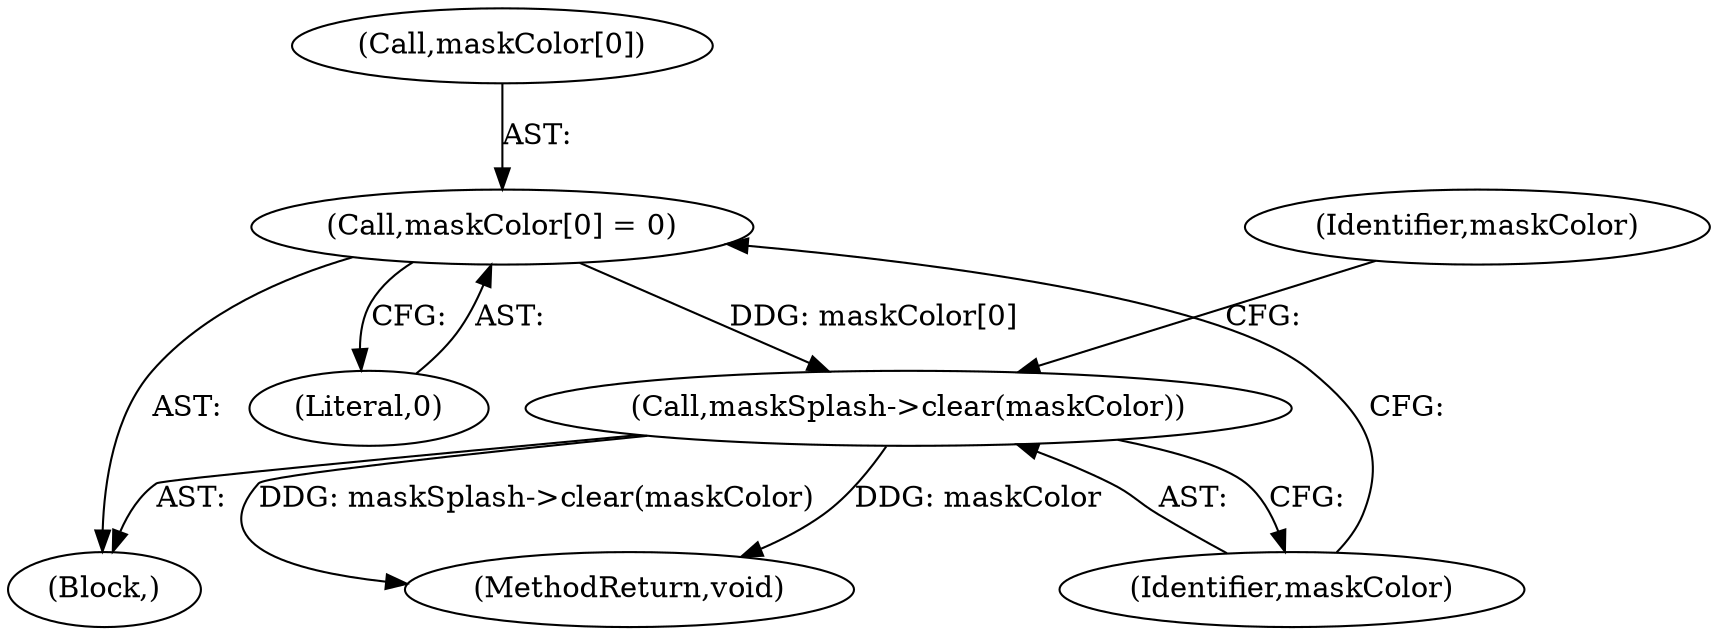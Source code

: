 digraph "0_poppler_7b2d314a61fd0e12f47c62996cb49ec0d1ba747a_11@array" {
"1000249" [label="(Call,maskColor[0] = 0)"];
"1000254" [label="(Call,maskSplash->clear(maskColor))"];
"1000255" [label="(Identifier,maskColor)"];
"1000258" [label="(Identifier,maskColor)"];
"1000253" [label="(Literal,0)"];
"1000249" [label="(Call,maskColor[0] = 0)"];
"1000176" [label="(Block,)"];
"1000254" [label="(Call,maskSplash->clear(maskColor))"];
"1000703" [label="(MethodReturn,void)"];
"1000250" [label="(Call,maskColor[0])"];
"1000249" -> "1000176"  [label="AST: "];
"1000249" -> "1000253"  [label="CFG: "];
"1000250" -> "1000249"  [label="AST: "];
"1000253" -> "1000249"  [label="AST: "];
"1000255" -> "1000249"  [label="CFG: "];
"1000249" -> "1000254"  [label="DDG: maskColor[0]"];
"1000254" -> "1000176"  [label="AST: "];
"1000254" -> "1000255"  [label="CFG: "];
"1000255" -> "1000254"  [label="AST: "];
"1000258" -> "1000254"  [label="CFG: "];
"1000254" -> "1000703"  [label="DDG: maskColor"];
"1000254" -> "1000703"  [label="DDG: maskSplash->clear(maskColor)"];
}
